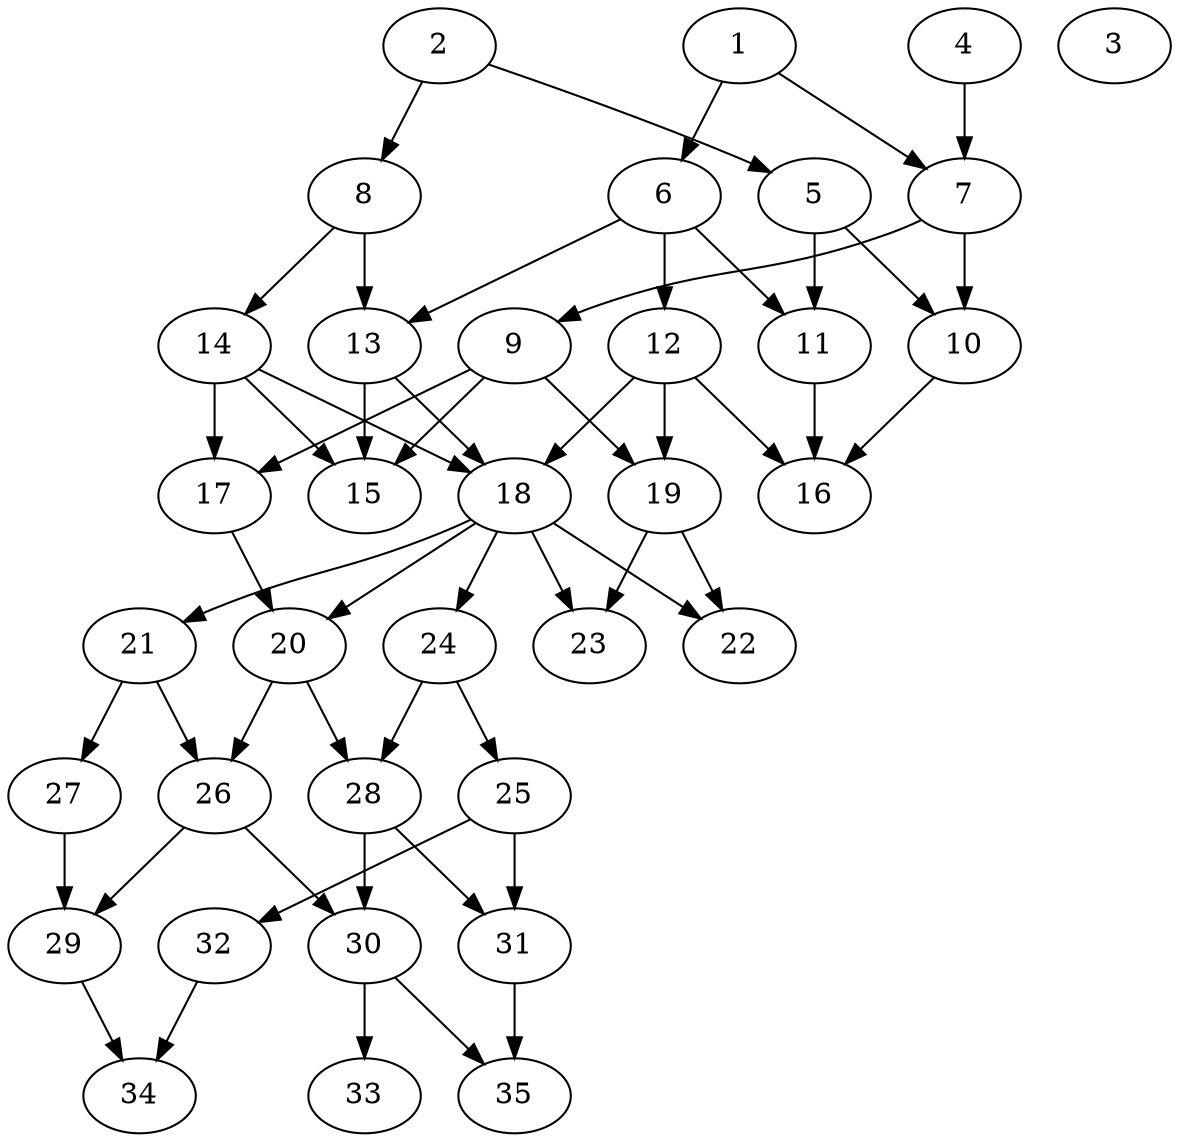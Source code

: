 // DAG automatically generated by daggen at Thu Oct  3 14:05:36 2019
// ./daggen --dot -n 35 --ccr 0.5 --fat 0.5 --regular 0.7 --density 0.5 --mindata 5242880 --maxdata 52428800 
digraph G {
  1 [size="76150784", alpha="0.14", expect_size="38075392"] 
  1 -> 6 [size ="38075392"]
  1 -> 7 [size ="38075392"]
  2 [size="55009280", alpha="0.04", expect_size="27504640"] 
  2 -> 5 [size ="27504640"]
  2 -> 8 [size ="27504640"]
  3 [size="85280768", alpha="0.10", expect_size="42640384"] 
  4 [size="86757376", alpha="0.12", expect_size="43378688"] 
  4 -> 7 [size ="43378688"]
  5 [size="63168512", alpha="0.02", expect_size="31584256"] 
  5 -> 10 [size ="31584256"]
  5 -> 11 [size ="31584256"]
  6 [size="57344000", alpha="0.01", expect_size="28672000"] 
  6 -> 11 [size ="28672000"]
  6 -> 12 [size ="28672000"]
  6 -> 13 [size ="28672000"]
  7 [size="54030336", alpha="0.12", expect_size="27015168"] 
  7 -> 9 [size ="27015168"]
  7 -> 10 [size ="27015168"]
  8 [size="93456384", alpha="0.18", expect_size="46728192"] 
  8 -> 13 [size ="46728192"]
  8 -> 14 [size ="46728192"]
  9 [size="19662848", alpha="0.09", expect_size="9831424"] 
  9 -> 15 [size ="9831424"]
  9 -> 17 [size ="9831424"]
  9 -> 19 [size ="9831424"]
  10 [size="96546816", alpha="0.16", expect_size="48273408"] 
  10 -> 16 [size ="48273408"]
  11 [size="25196544", alpha="0.13", expect_size="12598272"] 
  11 -> 16 [size ="12598272"]
  12 [size="90177536", alpha="0.20", expect_size="45088768"] 
  12 -> 16 [size ="45088768"]
  12 -> 18 [size ="45088768"]
  12 -> 19 [size ="45088768"]
  13 [size="14817280", alpha="0.10", expect_size="7408640"] 
  13 -> 15 [size ="7408640"]
  13 -> 18 [size ="7408640"]
  14 [size="62210048", alpha="0.04", expect_size="31105024"] 
  14 -> 15 [size ="31105024"]
  14 -> 17 [size ="31105024"]
  14 -> 18 [size ="31105024"]
  15 [size="22671360", alpha="0.13", expect_size="11335680"] 
  16 [size="31268864", alpha="0.09", expect_size="15634432"] 
  17 [size="37439488", alpha="0.02", expect_size="18719744"] 
  17 -> 20 [size ="18719744"]
  18 [size="96256000", alpha="0.09", expect_size="48128000"] 
  18 -> 20 [size ="48128000"]
  18 -> 21 [size ="48128000"]
  18 -> 22 [size ="48128000"]
  18 -> 23 [size ="48128000"]
  18 -> 24 [size ="48128000"]
  19 [size="87349248", alpha="0.15", expect_size="43674624"] 
  19 -> 22 [size ="43674624"]
  19 -> 23 [size ="43674624"]
  20 [size="34658304", alpha="0.08", expect_size="17329152"] 
  20 -> 26 [size ="17329152"]
  20 -> 28 [size ="17329152"]
  21 [size="15966208", alpha="0.16", expect_size="7983104"] 
  21 -> 26 [size ="7983104"]
  21 -> 27 [size ="7983104"]
  22 [size="78426112", alpha="0.12", expect_size="39213056"] 
  23 [size="76163072", alpha="0.05", expect_size="38081536"] 
  24 [size="29935616", alpha="0.14", expect_size="14967808"] 
  24 -> 25 [size ="14967808"]
  24 -> 28 [size ="14967808"]
  25 [size="46663680", alpha="0.14", expect_size="23331840"] 
  25 -> 31 [size ="23331840"]
  25 -> 32 [size ="23331840"]
  26 [size="13023232", alpha="0.04", expect_size="6511616"] 
  26 -> 29 [size ="6511616"]
  26 -> 30 [size ="6511616"]
  27 [size="55062528", alpha="0.03", expect_size="27531264"] 
  27 -> 29 [size ="27531264"]
  28 [size="65789952", alpha="0.20", expect_size="32894976"] 
  28 -> 30 [size ="32894976"]
  28 -> 31 [size ="32894976"]
  29 [size="12769280", alpha="0.19", expect_size="6384640"] 
  29 -> 34 [size ="6384640"]
  30 [size="82479104", alpha="0.15", expect_size="41239552"] 
  30 -> 33 [size ="41239552"]
  30 -> 35 [size ="41239552"]
  31 [size="27031552", alpha="0.16", expect_size="13515776"] 
  31 -> 35 [size ="13515776"]
  32 [size="100835328", alpha="0.12", expect_size="50417664"] 
  32 -> 34 [size ="50417664"]
  33 [size="65300480", alpha="0.10", expect_size="32650240"] 
  34 [size="89593856", alpha="0.19", expect_size="44796928"] 
  35 [size="61247488", alpha="0.11", expect_size="30623744"] 
}
